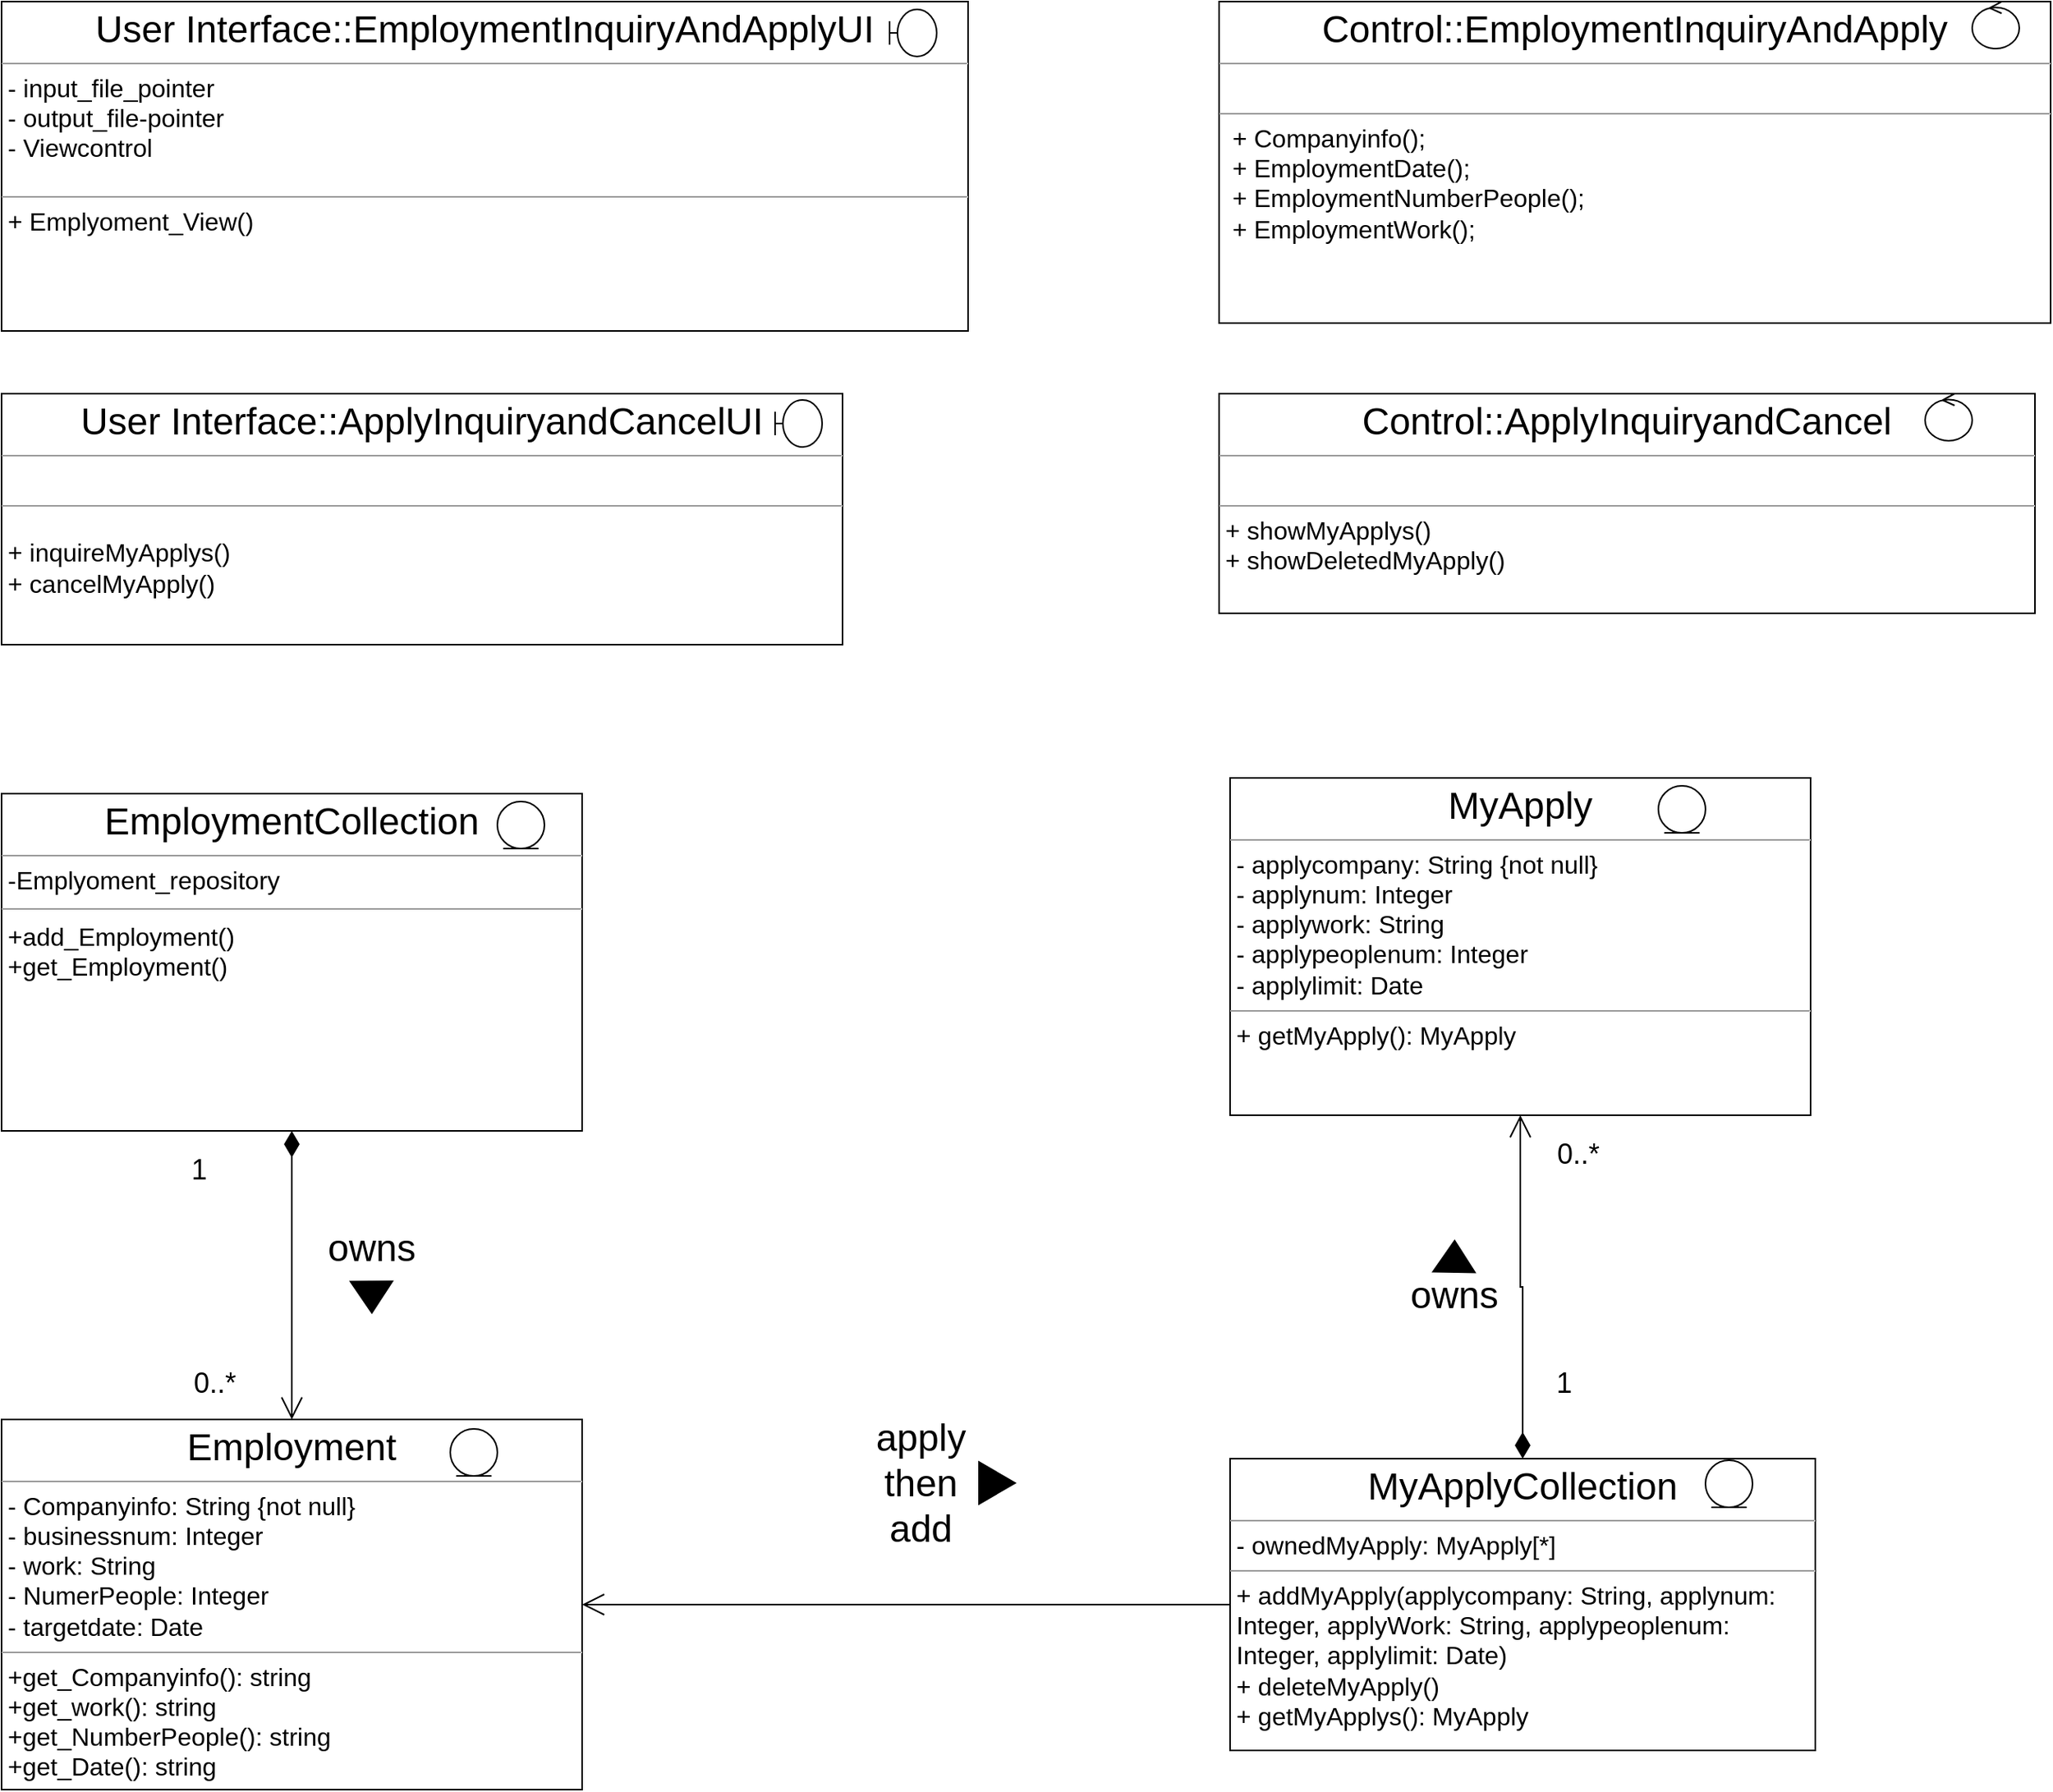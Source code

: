 <mxfile version="21.2.8" type="device">
  <diagram name="페이지-1" id="Jw_VSQ_Z35y2hl4-dUQj">
    <mxGraphModel dx="2074" dy="1204" grid="1" gridSize="10" guides="1" tooltips="1" connect="1" arrows="1" fold="1" page="1" pageScale="1" pageWidth="827" pageHeight="1169" math="0" shadow="0">
      <root>
        <mxCell id="0" />
        <mxCell id="1" parent="0" />
        <mxCell id="ctPcMZ8cNtCoBixHX1E7-18" value="&lt;p style=&quot;border-color: var(--border-color); text-align: center; margin: 4px 0px 0px;&quot;&gt;&lt;font style=&quot;font-size: 24px;&quot;&gt;Employment&lt;/font&gt;&lt;/p&gt;&lt;hr size=&quot;1&quot;&gt;&lt;p style=&quot;margin:0px;margin-left:4px;&quot;&gt;&lt;font size=&quot;3&quot;&gt;- Companyinfo: String {not null}&lt;/font&gt;&lt;/p&gt;&lt;p style=&quot;margin:0px;margin-left:4px;&quot;&gt;&lt;font size=&quot;3&quot;&gt;- businessnum: Integer&lt;/font&gt;&lt;/p&gt;&lt;p style=&quot;margin:0px;margin-left:4px;&quot;&gt;&lt;font size=&quot;3&quot;&gt;- work: String&lt;/font&gt;&lt;/p&gt;&lt;p style=&quot;margin:0px;margin-left:4px;&quot;&gt;&lt;font size=&quot;3&quot;&gt;- NumerPeople: Integer&lt;/font&gt;&lt;/p&gt;&lt;p style=&quot;margin:0px;margin-left:4px;&quot;&gt;&lt;font size=&quot;3&quot;&gt;- targetdate: Date&lt;/font&gt;&lt;/p&gt;&lt;hr size=&quot;1&quot;&gt;&lt;p style=&quot;border-color: var(--border-color); margin: 0px 0px 0px 4px; font-size: 16px;&quot;&gt;&lt;font style=&quot;border-color: var(--border-color);&quot;&gt;+get_Companyinfo(): string&lt;/font&gt;&lt;/p&gt;&lt;p style=&quot;border-color: var(--border-color); margin: 0px 0px 0px 4px; font-size: 16px;&quot;&gt;+get_work(): string&lt;br style=&quot;border-color: var(--border-color);&quot;&gt;&lt;/p&gt;&lt;p style=&quot;border-color: var(--border-color); margin: 0px 0px 0px 4px; font-size: 16px;&quot;&gt;+get_NumberPeople(): string&lt;br style=&quot;border-color: var(--border-color);&quot;&gt;&lt;/p&gt;&lt;p style=&quot;border-color: var(--border-color); margin: 0px 0px 0px 4px; font-size: 16px;&quot;&gt;+get_Date(): string&lt;/p&gt;" style="verticalAlign=top;align=left;overflow=fill;fontSize=12;fontFamily=Helvetica;html=1;whiteSpace=wrap;" parent="1" vertex="1">
          <mxGeometry x="44" y="924" width="370" height="236" as="geometry" />
        </mxCell>
        <mxCell id="ctPcMZ8cNtCoBixHX1E7-20" value="&lt;p style=&quot;border-color: var(--border-color); text-align: center; margin: 4px 0px 0px;&quot;&gt;&lt;span style=&quot;background-color: initial;&quot;&gt;&lt;font style=&quot;font-size: 24px;&quot;&gt;MyApply&lt;/font&gt;&lt;/span&gt;&lt;/p&gt;&lt;hr size=&quot;1&quot;&gt;&lt;p style=&quot;border-color: var(--border-color); margin: 0px 0px 0px 4px;&quot;&gt;&lt;span style=&quot;font-size: medium; background-color: initial;&quot;&gt;- applycompany: String {not null}&lt;/span&gt;&lt;/p&gt;&lt;p style=&quot;border-color: var(--border-color); margin: 0px 0px 0px 4px;&quot;&gt;&lt;span style=&quot;font-size: medium; background-color: initial;&quot;&gt;- applynum: Integer&lt;/span&gt;&lt;/p&gt;&lt;p style=&quot;border-color: var(--border-color); margin: 0px 0px 0px 4px;&quot;&gt;&lt;font style=&quot;border-color: var(--border-color);&quot; size=&quot;3&quot;&gt;- applywork: String&lt;/font&gt;&lt;/p&gt;&lt;p style=&quot;border-color: var(--border-color); margin: 0px 0px 0px 4px;&quot;&gt;&lt;font style=&quot;border-color: var(--border-color);&quot; size=&quot;3&quot;&gt;- applypeoplenum: Integer&lt;/font&gt;&lt;/p&gt;&lt;p style=&quot;border-color: var(--border-color); margin: 0px 0px 0px 4px;&quot;&gt;&lt;font style=&quot;border-color: var(--border-color);&quot; size=&quot;3&quot;&gt;- applylimit: Date&lt;/font&gt;&lt;/p&gt;&lt;hr size=&quot;1&quot;&gt;&lt;p style=&quot;border-color: var(--border-color); margin: 0px 0px 0px 4px;&quot;&gt;&lt;font size=&quot;3&quot;&gt;+ getMyApply(): MyApply&lt;/font&gt;&lt;/p&gt;" style="verticalAlign=top;align=left;overflow=fill;fontSize=12;fontFamily=Helvetica;html=1;whiteSpace=wrap;" parent="1" vertex="1">
          <mxGeometry x="827" y="515" width="370" height="215" as="geometry" />
        </mxCell>
        <mxCell id="ctPcMZ8cNtCoBixHX1E7-21" value="&lt;p style=&quot;border-color: var(--border-color); text-align: center; margin: 4px 0px 0px;&quot;&gt;&lt;span style=&quot;background-color: initial;&quot;&gt;&lt;font style=&quot;font-size: 24px;&quot;&gt;MyApplyCollection&lt;/font&gt;&lt;/span&gt;&lt;/p&gt;&lt;hr size=&quot;1&quot;&gt;&lt;p style=&quot;border-color: var(--border-color); margin: 0px 0px 0px 4px;&quot;&gt;&lt;span style=&quot;font-size: medium; background-color: initial;&quot;&gt;- ownedMyApply: MyApply[*]&lt;/span&gt;&lt;br&gt;&lt;/p&gt;&lt;hr size=&quot;1&quot;&gt;&lt;p style=&quot;border-color: var(--border-color); margin: 0px 0px 0px 4px;&quot;&gt;&lt;font size=&quot;3&quot;&gt;+ addMyApply(applycompany: String, applynum: Integer, applyWork: String, applypeoplenum: Integer, applylimit: Date)&lt;/font&gt;&lt;/p&gt;&lt;p style=&quot;border-color: var(--border-color); margin: 0px 0px 0px 4px;&quot;&gt;&lt;font size=&quot;3&quot;&gt;+ deleteMyApply()&lt;/font&gt;&lt;/p&gt;&lt;p style=&quot;border-color: var(--border-color); margin: 0px 0px 0px 4px;&quot;&gt;&lt;font size=&quot;3&quot;&gt;+ getMyApplys(): MyApply&lt;/font&gt;&lt;/p&gt;" style="verticalAlign=top;align=left;overflow=fill;fontSize=12;fontFamily=Helvetica;html=1;whiteSpace=wrap;" parent="1" vertex="1">
          <mxGeometry x="827" y="949" width="373" height="186" as="geometry" />
        </mxCell>
        <mxCell id="ctPcMZ8cNtCoBixHX1E7-24" value="&lt;p style=&quot;border-color: var(--border-color); text-align: center; margin: 4px 0px 0px;&quot;&gt;&lt;font style=&quot;font-size: 24px;&quot;&gt;&lt;span style=&quot;background-color: initial; border-color: var(--border-color);&quot;&gt;User Interface::&lt;/span&gt;&lt;span style=&quot;background-color: initial; border-color: var(--border-color);&quot;&gt;ApplyInquiryandCancelUI&lt;/span&gt;&lt;br&gt;&lt;/font&gt;&lt;/p&gt;&lt;hr size=&quot;1&quot;&gt;&lt;p style=&quot;margin:0px;margin-left:4px;&quot;&gt;&lt;font size=&quot;3&quot;&gt;&lt;br&gt;&lt;/font&gt;&lt;/p&gt;&lt;hr size=&quot;1&quot;&gt;&lt;p style=&quot;border-color: var(--border-color); margin: 0px 0px 0px 4px;&quot;&gt;&lt;br&gt;&lt;/p&gt;&lt;p style=&quot;border-color: var(--border-color); margin: 0px 0px 0px 4px;&quot;&gt;&lt;font size=&quot;3&quot;&gt;+ inquireMyApplys()&lt;/font&gt;&lt;/p&gt;&lt;p style=&quot;border-color: var(--border-color); margin: 0px 0px 0px 4px;&quot;&gt;&lt;font size=&quot;3&quot;&gt;+ cancelMyApply()&lt;/font&gt;&lt;/p&gt;" style="verticalAlign=top;align=left;overflow=fill;fontSize=12;fontFamily=Helvetica;html=1;whiteSpace=wrap;" parent="1" vertex="1">
          <mxGeometry x="44" y="270" width="536" height="160" as="geometry" />
        </mxCell>
        <mxCell id="ctPcMZ8cNtCoBixHX1E7-25" value="&lt;p style=&quot;border-color: var(--border-color); text-align: center; margin: 4px 0px 0px;&quot;&gt;&lt;font style=&quot;font-size: 24px;&quot;&gt;&lt;span style=&quot;background-color: initial; border-color: var(--border-color);&quot;&gt;Control::&lt;/span&gt;&lt;span style=&quot;background-color: initial; border-color: var(--border-color);&quot;&gt;ApplyInquiryandCancel&lt;/span&gt;&lt;br&gt;&lt;/font&gt;&lt;/p&gt;&lt;hr size=&quot;1&quot;&gt;&lt;p style=&quot;margin:0px;margin-left:4px;&quot;&gt;&lt;font size=&quot;3&quot;&gt;&lt;br&gt;&lt;/font&gt;&lt;/p&gt;&lt;hr size=&quot;1&quot;&gt;&lt;p style=&quot;border-color: var(--border-color); margin: 0px 0px 0px 4px;&quot;&gt;&lt;font size=&quot;3&quot;&gt;+ showMyApplys()&lt;/font&gt;&lt;/p&gt;&lt;p style=&quot;border-color: var(--border-color); margin: 0px 0px 0px 4px;&quot;&gt;&lt;font size=&quot;3&quot;&gt;+ showDeletedMyApply()&lt;/font&gt;&lt;/p&gt;" style="verticalAlign=top;align=left;overflow=fill;fontSize=12;fontFamily=Helvetica;html=1;whiteSpace=wrap;" parent="1" vertex="1">
          <mxGeometry x="820" y="270" width="520" height="140" as="geometry" />
        </mxCell>
        <mxCell id="ctPcMZ8cNtCoBixHX1E7-30" value="" style="ellipse;shape=umlEntity;whiteSpace=wrap;html=1;" parent="1" vertex="1">
          <mxGeometry x="330" y="930" width="30" height="30" as="geometry" />
        </mxCell>
        <mxCell id="ctPcMZ8cNtCoBixHX1E7-31" value="" style="ellipse;shape=umlEntity;whiteSpace=wrap;html=1;" parent="1" vertex="1">
          <mxGeometry x="1100" y="520" width="30" height="30" as="geometry" />
        </mxCell>
        <mxCell id="ctPcMZ8cNtCoBixHX1E7-32" value="" style="ellipse;shape=umlEntity;whiteSpace=wrap;html=1;" parent="1" vertex="1">
          <mxGeometry x="1130" y="950" width="30" height="30" as="geometry" />
        </mxCell>
        <mxCell id="ctPcMZ8cNtCoBixHX1E7-35" value="" style="shape=umlBoundary;whiteSpace=wrap;html=1;" parent="1" vertex="1">
          <mxGeometry x="537" y="274" width="30" height="30" as="geometry" />
        </mxCell>
        <mxCell id="ctPcMZ8cNtCoBixHX1E7-38" value="" style="ellipse;shape=umlControl;whiteSpace=wrap;html=1;" parent="1" vertex="1">
          <mxGeometry x="1270" y="270" width="30" height="30" as="geometry" />
        </mxCell>
        <mxCell id="ctPcMZ8cNtCoBixHX1E7-46" value="&lt;font style=&quot;font-size: 18px;&quot;&gt;1&lt;/font&gt;" style="text;html=1;strokeColor=none;fillColor=none;align=center;verticalAlign=middle;whiteSpace=wrap;rounded=0;" parent="1" vertex="1">
          <mxGeometry x="1010" y="886" width="60" height="30" as="geometry" />
        </mxCell>
        <mxCell id="7-FWG_sjRZYxyjjnytHl-1" value="" style="group" parent="1" vertex="1" connectable="0">
          <mxGeometry x="44" y="20" width="616" height="210" as="geometry" />
        </mxCell>
        <mxCell id="ctPcMZ8cNtCoBixHX1E7-16" value="&lt;p style=&quot;border-color: var(--border-color); text-align: center; margin: 4px 0px 0px;&quot;&gt;&lt;font style=&quot;font-size: 24px;&quot;&gt;&lt;span style=&quot;background-color: initial; border-color: var(--border-color);&quot;&gt;User Interface::&lt;/span&gt;&lt;span style=&quot;background-color: initial; border-color: var(--border-color);&quot;&gt;EmploymentInquiryAndApplyUI&lt;/span&gt;&lt;br&gt;&lt;/font&gt;&lt;/p&gt;&lt;hr size=&quot;1&quot;&gt;&lt;p style=&quot;margin:0px;margin-left:4px;&quot;&gt;&lt;font size=&quot;3&quot;&gt;- input_file_pointer&lt;/font&gt;&lt;/p&gt;&lt;p style=&quot;margin:0px;margin-left:4px;&quot;&gt;&lt;font size=&quot;3&quot;&gt;- output_file-pointer&lt;/font&gt;&lt;/p&gt;&lt;p style=&quot;margin:0px;margin-left:4px;&quot;&gt;&lt;font size=&quot;3&quot;&gt;- Viewcontrol&lt;/font&gt;&lt;/p&gt;&lt;br&gt;&lt;hr size=&quot;1&quot;&gt;&lt;p style=&quot;border-color: var(--border-color); margin: 0px 0px 0px 4px;&quot;&gt;&lt;font size=&quot;3&quot;&gt;+ Emplyoment_View()&lt;/font&gt;&lt;/p&gt;" style="verticalAlign=top;align=left;overflow=fill;fontSize=12;fontFamily=Helvetica;html=1;whiteSpace=wrap;" parent="7-FWG_sjRZYxyjjnytHl-1" vertex="1">
          <mxGeometry width="616" height="210" as="geometry" />
        </mxCell>
        <mxCell id="ctPcMZ8cNtCoBixHX1E7-33" value="" style="shape=umlBoundary;whiteSpace=wrap;html=1;" parent="7-FWG_sjRZYxyjjnytHl-1" vertex="1">
          <mxGeometry x="566" y="5" width="30" height="30" as="geometry" />
        </mxCell>
        <mxCell id="7-FWG_sjRZYxyjjnytHl-2" value="" style="group" parent="1" vertex="1" connectable="0">
          <mxGeometry x="820" y="20" width="530" height="205" as="geometry" />
        </mxCell>
        <mxCell id="ctPcMZ8cNtCoBixHX1E7-17" value="&lt;p style=&quot;border-color: var(--border-color); text-align: center; margin: 4px 0px 0px;&quot;&gt;&lt;font style=&quot;font-size: 24px;&quot;&gt;&lt;span style=&quot;background-color: initial;&quot;&gt;Control::EmploymentInquiryAndApply&lt;/span&gt;&lt;br&gt;&lt;/font&gt;&lt;/p&gt;&lt;hr size=&quot;1&quot;&gt;&lt;p style=&quot;margin:0px;margin-left:4px;&quot;&gt;&lt;font size=&quot;3&quot;&gt;&lt;br&gt;&lt;/font&gt;&lt;/p&gt;&lt;hr size=&quot;1&quot;&gt;&lt;p style=&quot;border-color: var(--border-color); margin: 0px 0px 0px 4px;&quot;&gt;&lt;font size=&quot;3&quot;&gt;&amp;nbsp;+ Companyinfo();&lt;/font&gt;&lt;/p&gt;&lt;p style=&quot;border-color: var(--border-color); margin: 0px 0px 0px 4px;&quot;&gt;&lt;span style=&quot;font-size: medium; background-color: initial;&quot;&gt;&amp;nbsp;+ EmploymentDate();&lt;/span&gt;&lt;br&gt;&lt;/p&gt;&lt;p style=&quot;border-color: var(--border-color); margin: 0px 0px 0px 4px;&quot;&gt;&lt;span style=&quot;font-size: medium; background-color: initial;&quot;&gt;&amp;nbsp;+ EmploymentNumberPeople();&lt;/span&gt;&lt;br&gt;&lt;/p&gt;&lt;p style=&quot;border-color: var(--border-color); margin: 0px 0px 0px 4px;&quot;&gt;&lt;span style=&quot;font-size: medium; background-color: initial;&quot;&gt;&amp;nbsp;+ EmploymentWork();&lt;/span&gt;&lt;br&gt;&lt;/p&gt;" style="verticalAlign=top;align=left;overflow=fill;fontSize=12;fontFamily=Helvetica;html=1;whiteSpace=wrap;" parent="7-FWG_sjRZYxyjjnytHl-2" vertex="1">
          <mxGeometry width="530" height="205" as="geometry" />
        </mxCell>
        <mxCell id="ctPcMZ8cNtCoBixHX1E7-36" value="" style="ellipse;shape=umlControl;whiteSpace=wrap;html=1;" parent="7-FWG_sjRZYxyjjnytHl-2" vertex="1">
          <mxGeometry x="480" width="30" height="30" as="geometry" />
        </mxCell>
        <mxCell id="7-FWG_sjRZYxyjjnytHl-3" value="&lt;font style=&quot;font-size: 18px;&quot;&gt;0..*&lt;/font&gt;" style="text;html=1;strokeColor=none;fillColor=none;align=center;verticalAlign=middle;whiteSpace=wrap;rounded=0;" parent="1" vertex="1">
          <mxGeometry x="1019" y="740" width="60" height="30" as="geometry" />
        </mxCell>
        <mxCell id="7-FWG_sjRZYxyjjnytHl-11" value="" style="endArrow=open;html=1;endSize=12;startArrow=diamondThin;startSize=14;startFill=1;edgeStyle=orthogonalEdgeStyle;align=left;verticalAlign=bottom;rounded=0;entryX=0.5;entryY=1;entryDx=0;entryDy=0;exitX=0.5;exitY=0;exitDx=0;exitDy=0;" parent="1" source="ctPcMZ8cNtCoBixHX1E7-21" target="ctPcMZ8cNtCoBixHX1E7-20" edge="1">
          <mxGeometry x="-1" y="3" relative="1" as="geometry">
            <mxPoint x="560" y="890" as="sourcePoint" />
            <mxPoint x="720" y="890" as="targetPoint" />
          </mxGeometry>
        </mxCell>
        <mxCell id="7-FWG_sjRZYxyjjnytHl-17" value="" style="endArrow=open;endFill=1;endSize=12;html=1;rounded=0;entryX=1;entryY=0.5;entryDx=0;entryDy=0;exitX=0;exitY=0.5;exitDx=0;exitDy=0;" parent="1" source="ctPcMZ8cNtCoBixHX1E7-21" target="ctPcMZ8cNtCoBixHX1E7-18" edge="1">
          <mxGeometry width="160" relative="1" as="geometry">
            <mxPoint x="660" y="970" as="sourcePoint" />
            <mxPoint x="820" y="970" as="targetPoint" />
          </mxGeometry>
        </mxCell>
        <mxCell id="eAuUfWRPQitUaHRTTLma-1" value="" style="group" parent="1" vertex="1" connectable="0">
          <mxGeometry x="600" y="950" width="90" height="30" as="geometry" />
        </mxCell>
        <mxCell id="ctPcMZ8cNtCoBixHX1E7-27" value="&lt;font style=&quot;font-size: 24px;&quot;&gt;apply then add&lt;/font&gt;" style="text;html=1;strokeColor=none;fillColor=none;align=center;verticalAlign=middle;whiteSpace=wrap;rounded=0;" parent="eAuUfWRPQitUaHRTTLma-1" vertex="1">
          <mxGeometry width="60" height="30" as="geometry" />
        </mxCell>
        <mxCell id="ctPcMZ8cNtCoBixHX1E7-43" value="" style="shape=mxgraph.arrows2.wedgeArrow;html=1;bendable=0;startWidth=13.333;fillColor=strokeColor;defaultFillColor=invert;defaultGradientColor=invert;rounded=0;" parent="eAuUfWRPQitUaHRTTLma-1" edge="1">
          <mxGeometry width="100" height="100" relative="1" as="geometry">
            <mxPoint x="67" y="14.5" as="sourcePoint" />
            <mxPoint x="90" y="14.5" as="targetPoint" />
          </mxGeometry>
        </mxCell>
        <mxCell id="b_aegiDR_2-JO_9GKshP-1" value="&lt;p style=&quot;border-color: var(--border-color); text-align: center; margin: 4px 0px 0px;&quot;&gt;&lt;span style=&quot;background-color: initial;&quot;&gt;&lt;font style=&quot;font-size: 24px;&quot;&gt;EmploymentCollection&lt;/font&gt;&lt;/span&gt;&lt;/p&gt;&lt;hr size=&quot;1&quot;&gt;&lt;p style=&quot;border-color: var(--border-color); margin: 0px 0px 0px 4px; font-size: 16px;&quot;&gt;-Emplyoment_repository&lt;/p&gt;&lt;hr style=&quot;font-size: 16px;&quot; size=&quot;1&quot;&gt;&lt;p style=&quot;border-color: var(--border-color); margin: 0px 0px 0px 4px; font-size: 16px;&quot;&gt;&lt;font style=&quot;font-size: 16px;&quot;&gt;+add_Employment()&lt;/font&gt;&lt;/p&gt;&lt;p style=&quot;border-color: var(--border-color); margin: 0px 0px 0px 4px; font-size: 16px;&quot;&gt;&lt;font style=&quot;font-size: 16px;&quot;&gt;+get_Employment()&lt;/font&gt;&lt;/p&gt;" style="verticalAlign=top;align=left;overflow=fill;fontSize=12;fontFamily=Helvetica;html=1;whiteSpace=wrap;" parent="1" vertex="1">
          <mxGeometry x="44" y="525" width="370" height="215" as="geometry" />
        </mxCell>
        <mxCell id="b_aegiDR_2-JO_9GKshP-2" value="" style="endArrow=open;html=1;endSize=12;startArrow=diamondThin;startSize=14;startFill=1;edgeStyle=orthogonalEdgeStyle;align=left;verticalAlign=bottom;rounded=0;entryX=0.5;entryY=0;entryDx=0;entryDy=0;exitX=0.5;exitY=1;exitDx=0;exitDy=0;" parent="1" source="b_aegiDR_2-JO_9GKshP-1" target="ctPcMZ8cNtCoBixHX1E7-18" edge="1">
          <mxGeometry x="-1" y="3" relative="1" as="geometry">
            <mxPoint x="1022" y="934" as="sourcePoint" />
            <mxPoint x="1022" y="740" as="targetPoint" />
          </mxGeometry>
        </mxCell>
        <mxCell id="b_aegiDR_2-JO_9GKshP-5" value="" style="group" parent="1" vertex="1" connectable="0">
          <mxGeometry x="200" y="770" width="160" height="86" as="geometry" />
        </mxCell>
        <mxCell id="7-FWG_sjRZYxyjjnytHl-7" value="" style="group" parent="b_aegiDR_2-JO_9GKshP-5" vertex="1" connectable="0">
          <mxGeometry width="160" height="60" as="geometry" />
        </mxCell>
        <mxCell id="ctPcMZ8cNtCoBixHX1E7-47" value="&lt;font style=&quot;font-size: 24px;&quot;&gt;owns&lt;/font&gt;" style="text;html=1;strokeColor=none;fillColor=none;align=center;verticalAlign=middle;whiteSpace=wrap;rounded=0;" parent="7-FWG_sjRZYxyjjnytHl-7" vertex="1">
          <mxGeometry y="30" width="160" height="30" as="geometry" />
        </mxCell>
        <mxCell id="ctPcMZ8cNtCoBixHX1E7-49" value="" style="shape=mxgraph.arrows2.wedgeArrow;html=1;bendable=0;startWidth=13.333;fillColor=strokeColor;defaultFillColor=invert;defaultGradientColor=invert;rounded=0;" parent="b_aegiDR_2-JO_9GKshP-5" edge="1">
          <mxGeometry width="100" height="100" relative="1" as="geometry">
            <mxPoint x="79.76" y="66" as="sourcePoint" />
            <mxPoint x="80" y="86" as="targetPoint" />
          </mxGeometry>
        </mxCell>
        <mxCell id="b_aegiDR_2-JO_9GKshP-7" value="" style="group" parent="1" vertex="1" connectable="0">
          <mxGeometry x="890" y="800" width="160" height="86" as="geometry" />
        </mxCell>
        <mxCell id="b_aegiDR_2-JO_9GKshP-8" value="" style="group" parent="b_aegiDR_2-JO_9GKshP-7" vertex="1" connectable="0">
          <mxGeometry width="160" height="60" as="geometry" />
        </mxCell>
        <mxCell id="b_aegiDR_2-JO_9GKshP-9" value="&lt;font style=&quot;font-size: 24px;&quot;&gt;owns&lt;/font&gt;" style="text;html=1;strokeColor=none;fillColor=none;align=center;verticalAlign=middle;whiteSpace=wrap;rounded=0;" parent="b_aegiDR_2-JO_9GKshP-8" vertex="1">
          <mxGeometry y="30" width="160" height="30" as="geometry" />
        </mxCell>
        <mxCell id="b_aegiDR_2-JO_9GKshP-10" value="" style="shape=mxgraph.arrows2.wedgeArrow;html=1;bendable=0;startWidth=13.333;fillColor=strokeColor;defaultFillColor=invert;defaultGradientColor=invert;rounded=0;" parent="b_aegiDR_2-JO_9GKshP-8" edge="1">
          <mxGeometry width="100" height="100" relative="1" as="geometry">
            <mxPoint x="79.71" y="30" as="sourcePoint" />
            <mxPoint x="80.13" y="10" as="targetPoint" />
          </mxGeometry>
        </mxCell>
        <mxCell id="b_aegiDR_2-JO_9GKshP-11" value="&lt;font style=&quot;font-size: 18px;&quot;&gt;0..*&lt;/font&gt;" style="text;html=1;strokeColor=none;fillColor=none;align=center;verticalAlign=middle;whiteSpace=wrap;rounded=0;" parent="1" vertex="1">
          <mxGeometry x="150" y="886" width="60" height="30" as="geometry" />
        </mxCell>
        <mxCell id="b_aegiDR_2-JO_9GKshP-12" value="&lt;font style=&quot;font-size: 18px;&quot;&gt;1&lt;/font&gt;" style="text;html=1;strokeColor=none;fillColor=none;align=center;verticalAlign=middle;whiteSpace=wrap;rounded=0;" parent="1" vertex="1">
          <mxGeometry x="140" y="750" width="60" height="30" as="geometry" />
        </mxCell>
        <mxCell id="t35DiDVe9VwcooJNfNX9-1" value="" style="ellipse;shape=umlEntity;whiteSpace=wrap;html=1;" vertex="1" parent="1">
          <mxGeometry x="360" y="530" width="30" height="30" as="geometry" />
        </mxCell>
      </root>
    </mxGraphModel>
  </diagram>
</mxfile>
